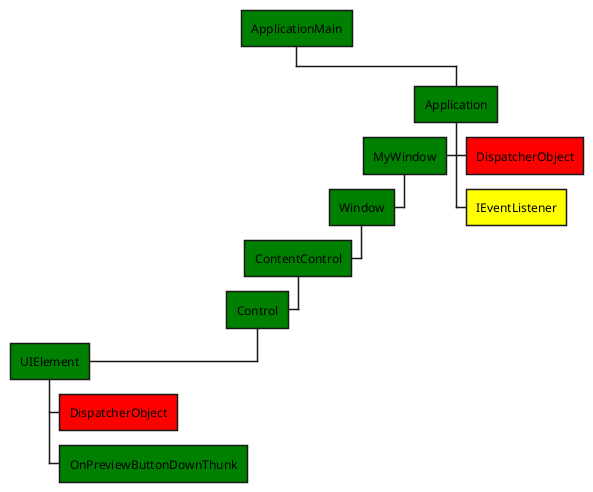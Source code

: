 @startwbs
*[#green] ApplicationMain
**[#green] Application
***[#red] DispatcherObject
***[#yellow]  IEventListener
**-[#green] MyWindow
***-[#green] Window
****-[#green] ContentControl
*****-[#green] Control
******-[#green] UIElement
*******+[#red] DispatcherObject
********[#green] OnPreviewButtonDownThunk

@endwbs